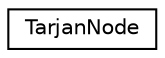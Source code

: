 digraph "Graphical Class Hierarchy"
{
  edge [fontname="Helvetica",fontsize="10",labelfontname="Helvetica",labelfontsize="10"];
  node [fontname="Helvetica",fontsize="10",shape=record];
  rankdir="LR";
  Node0 [label="TarjanNode",height=0.2,width=0.4,color="black", fillcolor="white", style="filled",URL="$structkaldi_1_1nnet3_1_1TarjanNode.html"];
}
